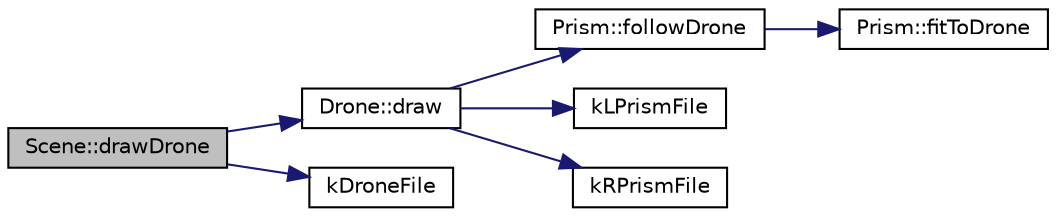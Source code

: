 digraph "Scene::drawDrone"
{
  edge [fontname="Helvetica",fontsize="10",labelfontname="Helvetica",labelfontsize="10"];
  node [fontname="Helvetica",fontsize="10",shape=record];
  rankdir="LR";
  Node17 [label="Scene::drawDrone",height=0.2,width=0.4,color="black", fillcolor="grey75", style="filled", fontcolor="black"];
  Node17 -> Node18 [color="midnightblue",fontsize="10",style="solid",fontname="Helvetica"];
  Node18 [label="Drone::draw",height=0.2,width=0.4,color="black", fillcolor="white", style="filled",URL="$class_drone.html#a525fce7815e8e3d5375742f5923f5f3b",tooltip="Saves rotated and translated points to a new file. "];
  Node18 -> Node19 [color="midnightblue",fontsize="10",style="solid",fontname="Helvetica"];
  Node19 [label="Prism::followDrone",height=0.2,width=0.4,color="black", fillcolor="white", style="filled",URL="$class_prism.html#aabd5a05cf03a27b131508430ac776e17",tooltip="Makes rotors go the same way the hull goes. "];
  Node19 -> Node20 [color="midnightblue",fontsize="10",style="solid",fontname="Helvetica"];
  Node20 [label="Prism::fitToDrone",height=0.2,width=0.4,color="black", fillcolor="white", style="filled",URL="$class_prism.html#a85fea188069323e696f733a629f8db58",tooltip="Translates rotor(prism) by a tiny bit just to nicely fit the hull. "];
  Node18 -> Node21 [color="midnightblue",fontsize="10",style="solid",fontname="Helvetica"];
  Node21 [label="kLPrismFile",height=0.2,width=0.4,color="black", fillcolor="white", style="filled",URL="$_prism_8hh.html#aa1ed13f87abfed59dda997698b61a2a8"];
  Node18 -> Node22 [color="midnightblue",fontsize="10",style="solid",fontname="Helvetica"];
  Node22 [label="kRPrismFile",height=0.2,width=0.4,color="black", fillcolor="white", style="filled",URL="$_prism_8hh.html#a422866887c0da6cfa09cdef11f74c058"];
  Node17 -> Node23 [color="midnightblue",fontsize="10",style="solid",fontname="Helvetica"];
  Node23 [label="kDroneFile",height=0.2,width=0.4,color="black", fillcolor="white", style="filled",URL="$_drone_8hh.html#a7205245b9f08656c9a7818d1b5cea35b"];
}
